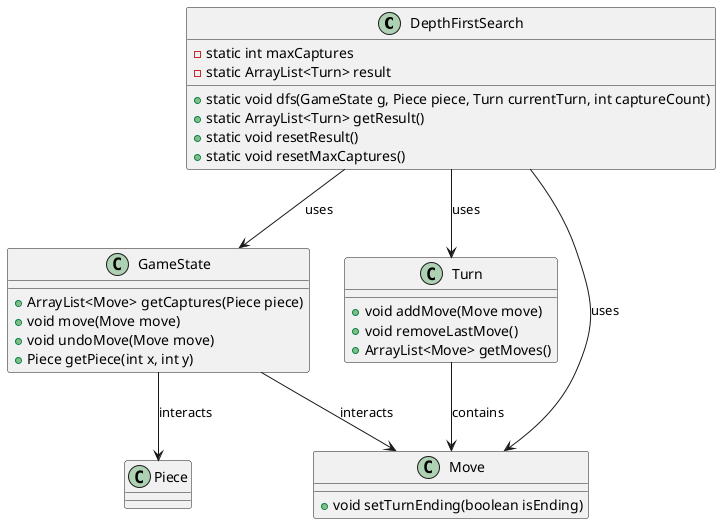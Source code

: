 @startuml
class DepthFirstSearch {
    - static int maxCaptures
    - static ArrayList<Turn> result

    + static void dfs(GameState g, Piece piece, Turn currentTurn, int captureCount)
    + static ArrayList<Turn> getResult()
    + static void resetResult()
    + static void resetMaxCaptures()
}

class GameState {
    + ArrayList<Move> getCaptures(Piece piece)
    + void move(Move move)
    + void undoMove(Move move)
    + Piece getPiece(int x, int y)
}

class Turn {
    + void addMove(Move move)
    + void removeLastMove()
    + ArrayList<Move> getMoves()
}

class Move {
    + void setTurnEnding(boolean isEnding)
}

class Piece {
}

DepthFirstSearch --> GameState : uses
DepthFirstSearch --> Turn : uses
DepthFirstSearch --> Move : uses
GameState --> Move : interacts
GameState --> Piece : interacts
Turn --> Move : contains
@enduml
